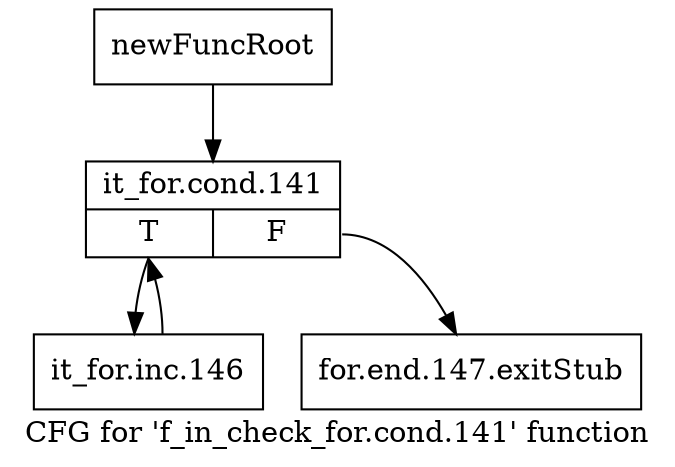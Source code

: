 digraph "CFG for 'f_in_check_for.cond.141' function" {
	label="CFG for 'f_in_check_for.cond.141' function";

	Node0x1044030 [shape=record,label="{newFuncRoot}"];
	Node0x1044030 -> Node0x10440d0;
	Node0x1044080 [shape=record,label="{for.end.147.exitStub}"];
	Node0x10440d0 [shape=record,label="{it_for.cond.141|{<s0>T|<s1>F}}"];
	Node0x10440d0:s0 -> Node0x1044120;
	Node0x10440d0:s1 -> Node0x1044080;
	Node0x1044120 [shape=record,label="{it_for.inc.146}"];
	Node0x1044120 -> Node0x10440d0;
}
